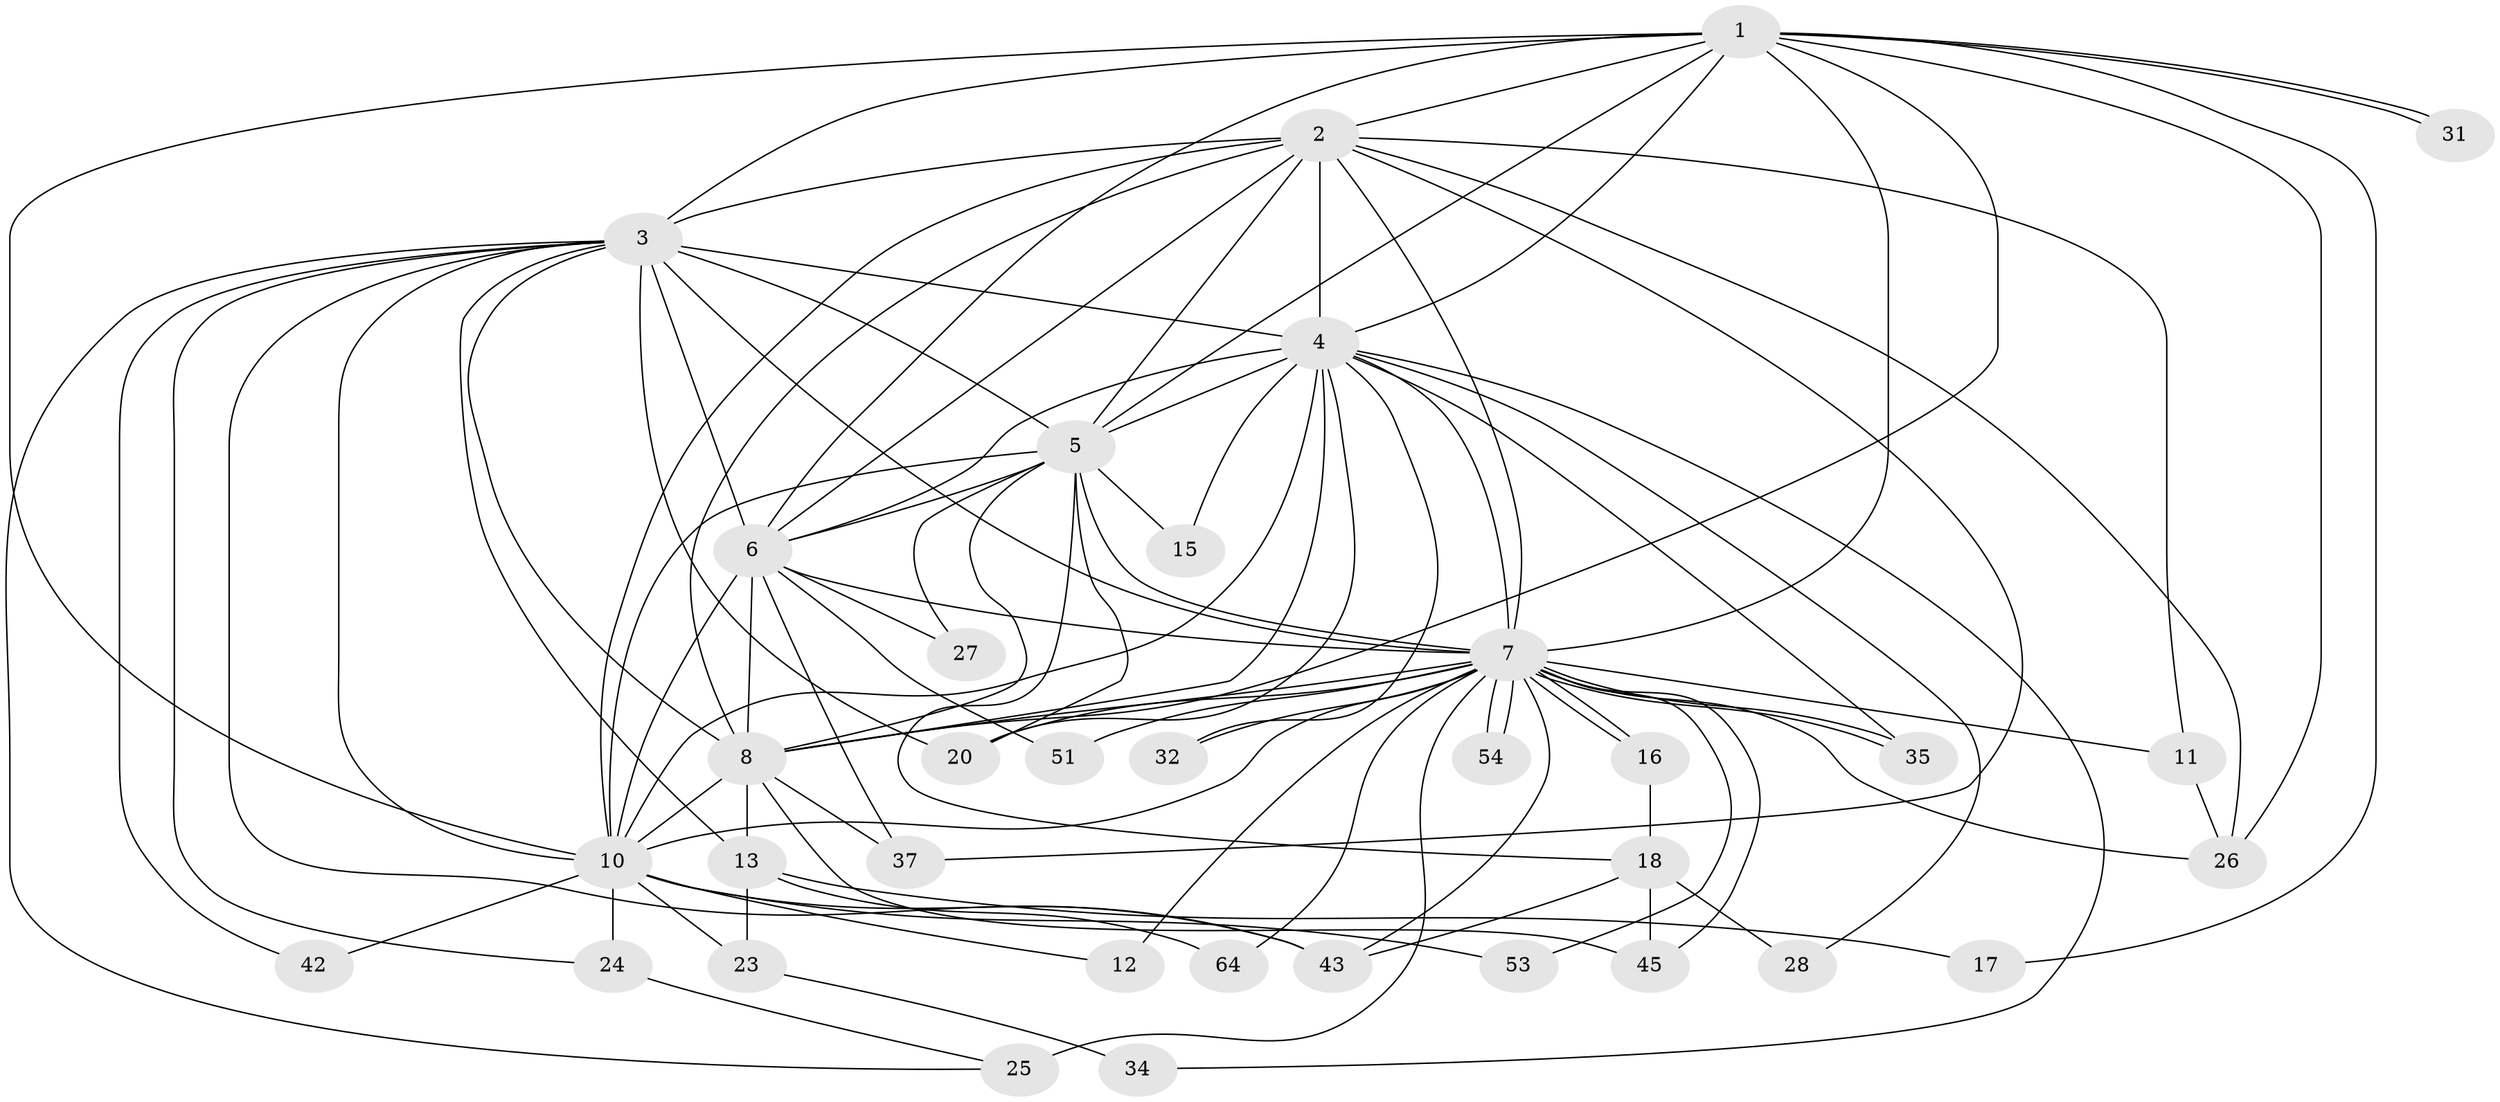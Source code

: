// original degree distribution, {14: 0.02857142857142857, 19: 0.014285714285714285, 13: 0.04285714285714286, 16: 0.014285714285714285, 18: 0.014285714285714285, 35: 0.014285714285714285, 21: 0.014285714285714285, 3: 0.2857142857142857, 5: 0.02857142857142857, 2: 0.4857142857142857, 4: 0.05714285714285714}
// Generated by graph-tools (version 1.1) at 2025/17/03/04/25 18:17:42]
// undirected, 35 vertices, 98 edges
graph export_dot {
graph [start="1"]
  node [color=gray90,style=filled];
  1;
  2 [super="+60+21+40"];
  3 [super="+39+47+22+44"];
  4 [super="+9"];
  5 [super="+66"];
  6 [super="+41+19"];
  7 [super="+56"];
  8;
  10 [super="+29+58+14+33"];
  11;
  12 [super="+67"];
  13;
  15;
  16;
  17;
  18;
  20 [super="+38"];
  23;
  24;
  25 [super="+61+30"];
  26 [super="+52"];
  27;
  28;
  31;
  32;
  34;
  35 [super="+48"];
  37 [super="+59"];
  42;
  43 [super="+46"];
  45 [super="+55"];
  51;
  53;
  54;
  64 [super="+68"];
  1 -- 2;
  1 -- 3;
  1 -- 4 [weight=2];
  1 -- 5;
  1 -- 6;
  1 -- 7 [weight=2];
  1 -- 8;
  1 -- 10;
  1 -- 17;
  1 -- 26;
  1 -- 31;
  1 -- 31;
  2 -- 3;
  2 -- 4 [weight=3];
  2 -- 5;
  2 -- 6 [weight=2];
  2 -- 7;
  2 -- 8;
  2 -- 10 [weight=2];
  2 -- 11;
  2 -- 26;
  2 -- 37;
  3 -- 4 [weight=2];
  3 -- 5;
  3 -- 6 [weight=3];
  3 -- 7 [weight=3];
  3 -- 8;
  3 -- 10 [weight=2];
  3 -- 13;
  3 -- 24;
  3 -- 42;
  3 -- 25;
  3 -- 20;
  3 -- 43;
  4 -- 5 [weight=2];
  4 -- 6 [weight=2];
  4 -- 7 [weight=2];
  4 -- 8 [weight=2];
  4 -- 10 [weight=2];
  4 -- 28;
  4 -- 34;
  4 -- 35;
  4 -- 32;
  4 -- 15 [weight=2];
  4 -- 20;
  5 -- 6;
  5 -- 7 [weight=2];
  5 -- 8;
  5 -- 10 [weight=3];
  5 -- 15;
  5 -- 18;
  5 -- 20;
  5 -- 27;
  6 -- 7;
  6 -- 8;
  6 -- 10 [weight=5];
  6 -- 27;
  6 -- 37;
  6 -- 51;
  7 -- 8;
  7 -- 10 [weight=3];
  7 -- 11;
  7 -- 12 [weight=2];
  7 -- 16;
  7 -- 16;
  7 -- 25 [weight=2];
  7 -- 26;
  7 -- 32;
  7 -- 35;
  7 -- 35;
  7 -- 43;
  7 -- 51;
  7 -- 53;
  7 -- 54;
  7 -- 54;
  7 -- 64 [weight=2];
  7 -- 45;
  7 -- 20;
  8 -- 10 [weight=2];
  8 -- 13;
  8 -- 45;
  8 -- 37;
  10 -- 12;
  10 -- 23;
  10 -- 24;
  10 -- 42;
  10 -- 43;
  10 -- 53;
  11 -- 26;
  13 -- 17;
  13 -- 23;
  13 -- 64;
  16 -- 18;
  18 -- 28;
  18 -- 45;
  18 -- 43;
  23 -- 34;
  24 -- 25;
}
